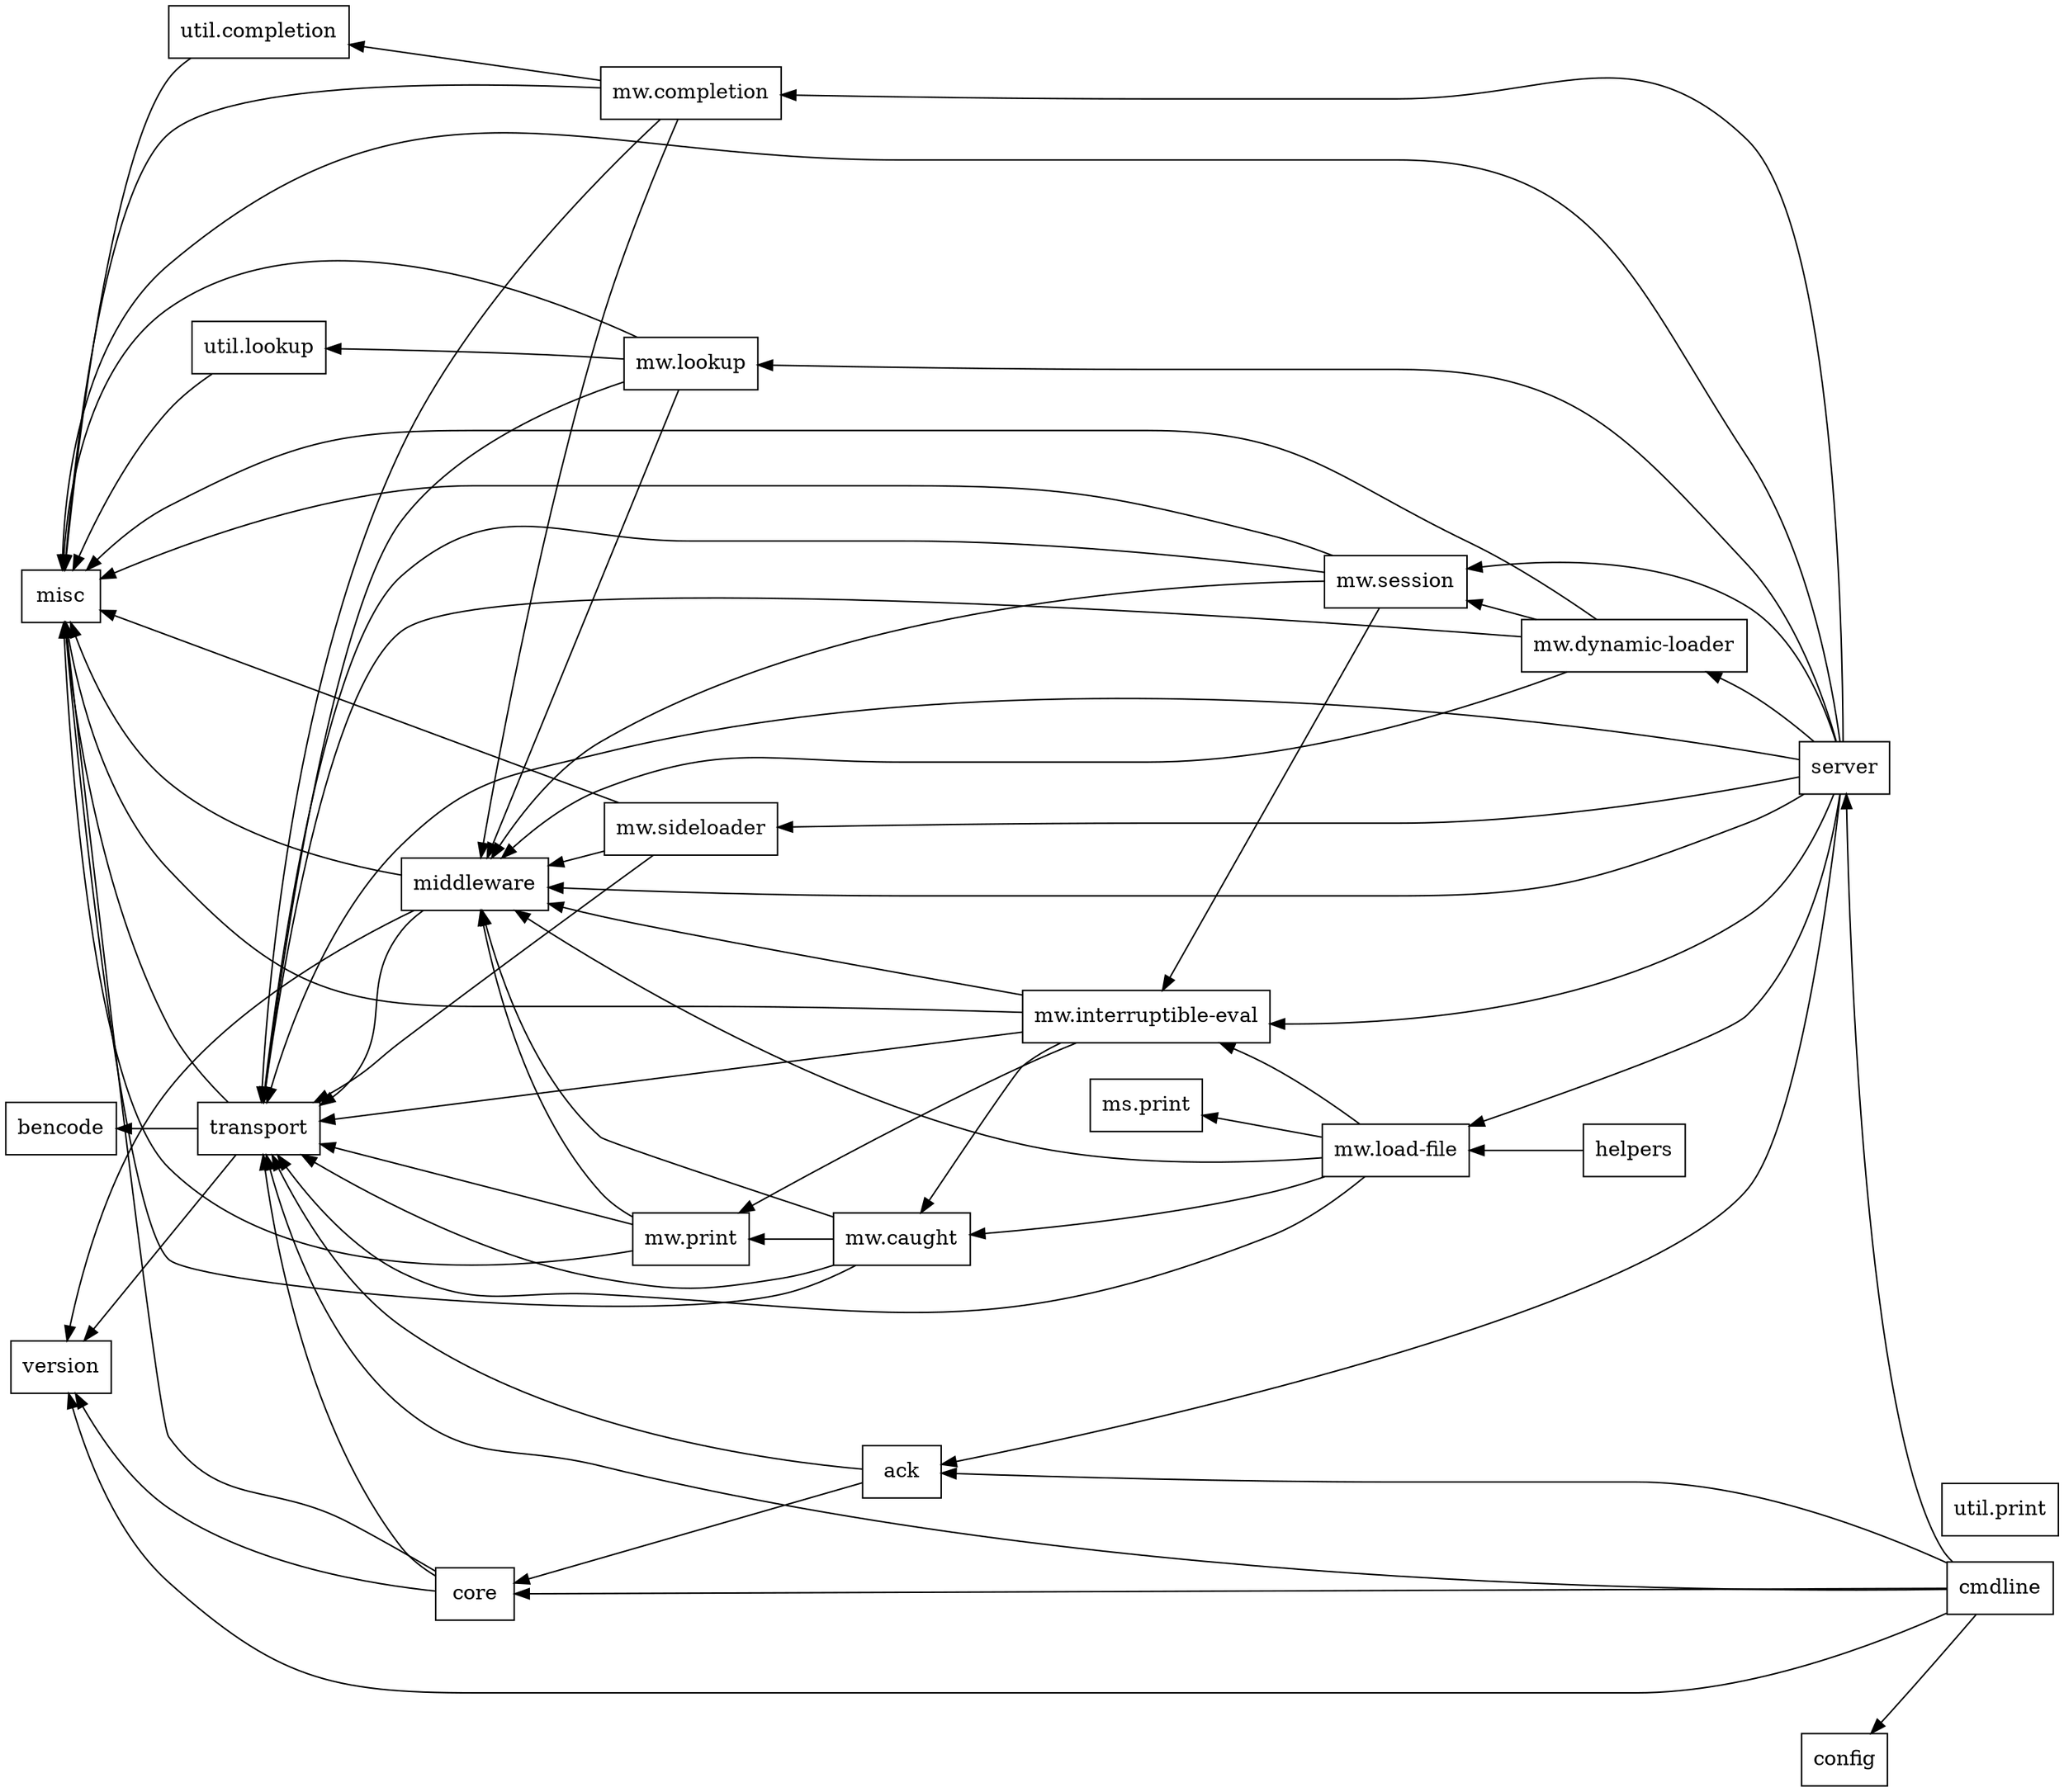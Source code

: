 strict digraph G {

rankdir = RL;

/* here start the interfaces */

node [shape=box];


	bencode;
	config;
	misc;
		version;
			middleware -> { misc, transport, version};

	transport -> {bencode, misc, version};

		

	
	

	helpers -> { "mw.load-file" }
	server -> {ack, middleware, "mw.dynamic-loader", "mw.completion", 
				"mw.interruptible-eval", "mw.load-file", 
				"mw.lookup", "mw.session", "mw.sideloader", misc, transport};



	"util.completion" -> {misc};
	"util.lookup" -> {misc};
	"util.print";

	

	"mw.caught" -> {middleware, "mw.print", misc, transport};
	"mw.completion" -> {"util.completion", middleware, misc, transport};
	"mw.dynamic-loader" -> {middleware, "mw.session", misc, transport};
	"mw.interruptible-eval" -> {middleware, "mw.caught", "mw.print", misc, transport};
	"mw.load-file" -> {middleware, "mw.caught", "mw.interruptible-eval", "ms.print", transport};
	"mw.lookup" -> {middleware, misc, "util.lookup", transport};
	"mw.print" -> {middleware, misc, transport};
	"mw.session" -> {middleware "mw.interruptible-eval", misc, transport};
	"mw.sideloader" -> {middleware, misc, transport};
	

	ack -> {core, transport };

	cmdline -> {config, core, ack, server, transport, version};

	core -> { misc, transport, version };

	
	}

